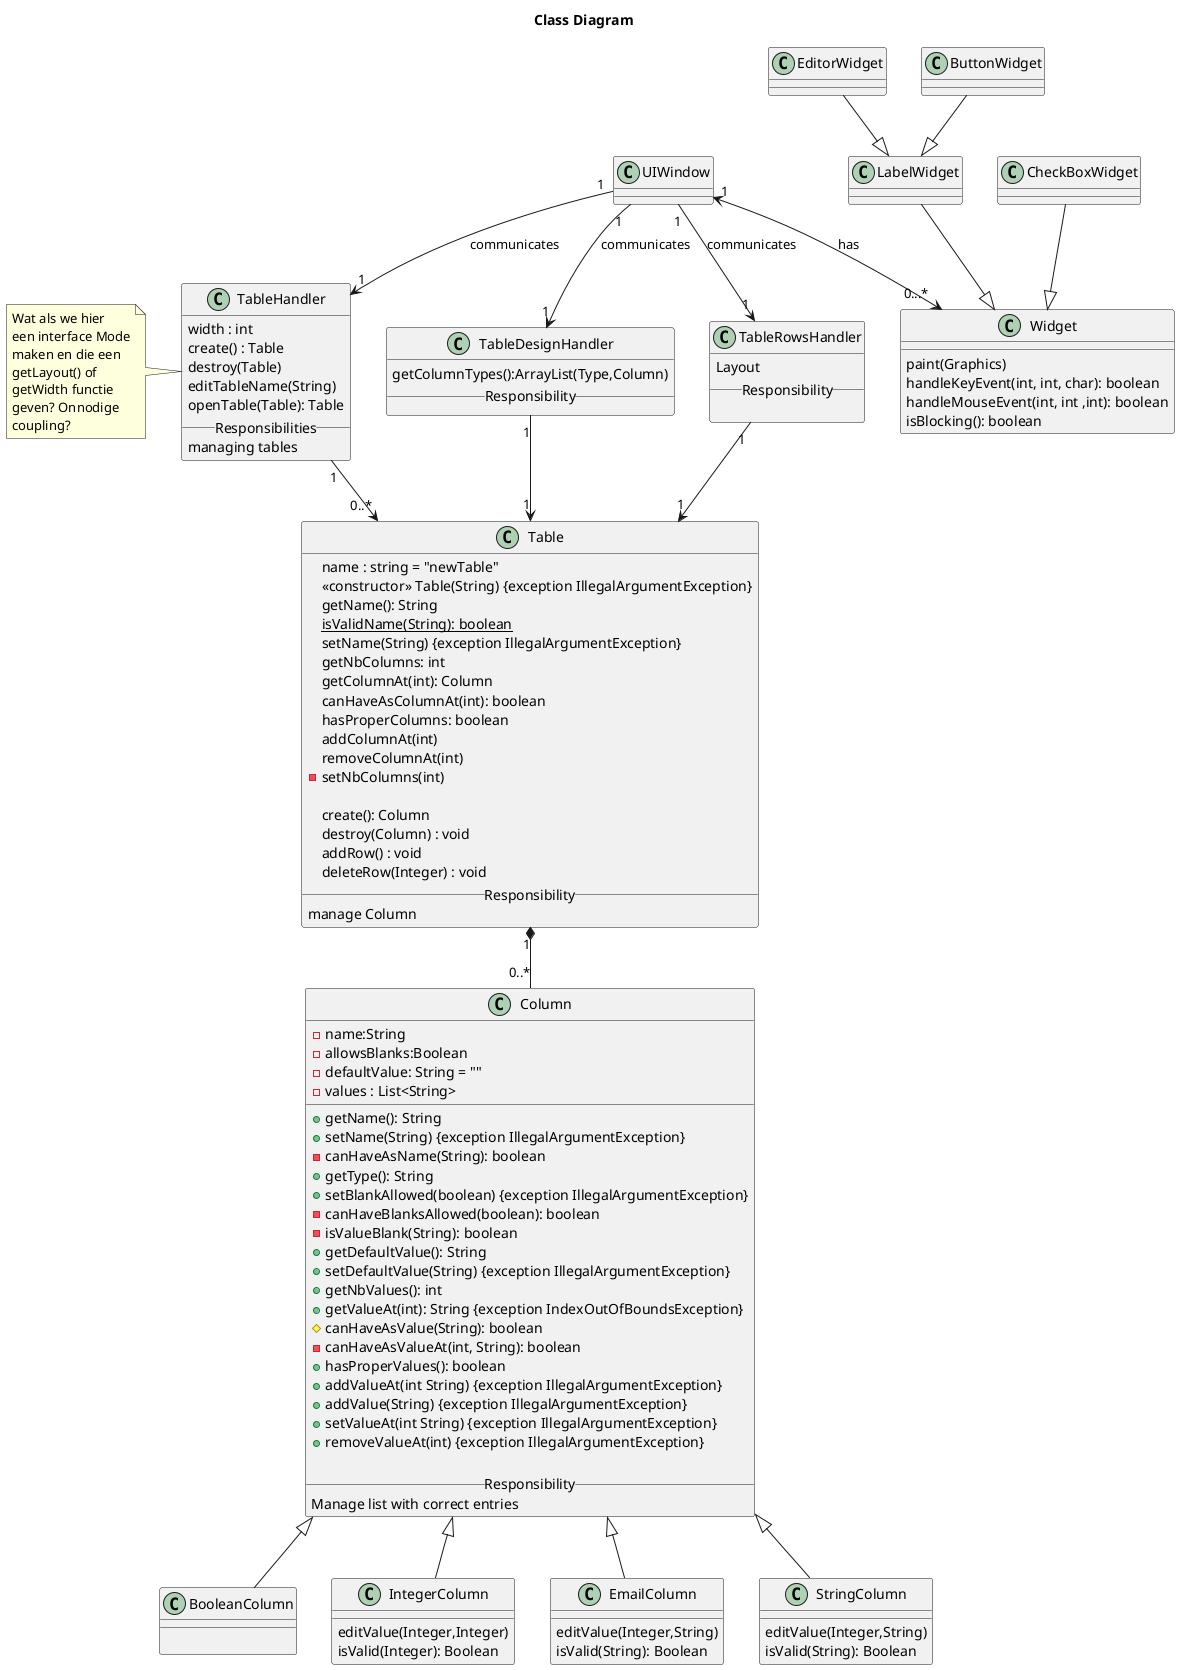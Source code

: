 @startuml
title Class Diagram

class Widget{
    paint(Graphics)
    handleKeyEvent(int, int, char): boolean
    handleMouseEvent(int, int ,int): boolean
    isBlocking(): boolean
}
UIWindow "1" <--> "0...*" Widget: has



class LabelWidget{
}
LabelWidget --|> Widget


class EditorWidget{
}
EditorWidget --|> LabelWidget

class CheckBoxWidget{
}
CheckBoxWidget --|> Widget
class ButtonWidget{
}
ButtonWidget --|> LabelWidget



class UIWindow{
}

UIWindow "1" --> "1" TableHandler:  communicates
UIWindow "1" --> "1" TableDesignHandler:  communicates
UIWindow "1" --> "1" TableRowsHandler:  communicates


class TableHandler{
    width : int
    create() : Table
    destroy(Table)
    editTableName(String)
    openTable(Table): Table
    __Responsibilities__
    managing tables
}
note left
    Wat als we hier
    een interface Mode
    maken en die een
    getLayout() of
    getWidth functie
    geven? Onnodige
    coupling?
end note
TableHandler "1" --> "0..*" Table
TableDesignHandler "1" --> "1" Table
TableRowsHandler "1" --> "1" Table


class TableDesignHandler{
    getColumnTypes():ArrayList(Type,Column)
__Responsibility__
}

class TableRowsHandler{
    Layout
__Responsibility__

}

class Table{
    name : string = "newTable"
    <<constructor>> Table(String) {exception IllegalArgumentException}
    getName(): String
    isValidName(String): boolean {static}
    setName(String) {exception IllegalArgumentException}
    getNbColumns: int
    getColumnAt(int): Column
    canHaveAsColumnAt(int): boolean
    hasProperColumns: boolean
    addColumnAt(int)
    removeColumnAt(int)
    - setNbColumns(int)

    create(): Column
    destroy(Column) : void
    addRow() : void
    deleteRow(Integer) : void
__Responsibility__
manage Column
}

Column <|-- BooleanColumn
Column <|-- IntegerColumn
Column <|-- EmailColumn
Column <|-- StringColumn

class Column{
    -name:String
    -allowsBlanks:Boolean
    -defaultValue: String = ""
    -values : List<String>
    __
    +getName(): String
    +setName(String) {exception IllegalArgumentException}
    -canHaveAsName(String): boolean
    +getType(): String
    +setBlankAllowed(boolean) {exception IllegalArgumentException}
    -canHaveBlanksAllowed(boolean): boolean
    -isValueBlank(String): boolean
    +getDefaultValue(): String
    +setDefaultValue(String) {exception IllegalArgumentException}
    +getNbValues(): int
    +getValueAt(int): String {exception IndexOutOfBoundsException}
    #canHaveAsValue(String): boolean
    -canHaveAsValueAt(int, String): boolean
    +hasProperValues(): boolean
    +addValueAt(int String) {exception IllegalArgumentException}
    +addValue(String) {exception IllegalArgumentException}
    +setValueAt(int String) {exception IllegalArgumentException}
    +removeValueAt(int) {exception IllegalArgumentException}

__Responsibility__
Manage list with correct entries
}

Table "1" *-- "0..*" Column

class BooleanColumn{
__

}
class StringColumn{
editValue(Integer,String)
isValid(String): Boolean
}
class EmailColumn{
editValue(Integer,String)
isValid(String): Boolean
}
class IntegerColumn{
editValue(Integer,Integer)
isValid(Integer): Boolean
}
@enduml
